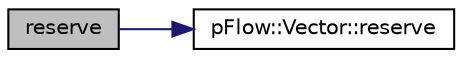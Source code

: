 digraph "reserve"
{
 // LATEX_PDF_SIZE
  edge [fontname="Helvetica",fontsize="10",labelfontname="Helvetica",labelfontsize="10"];
  node [fontname="Helvetica",fontsize="10",shape=record];
  rankdir="LR";
  Node1 [label="reserve",height=0.2,width=0.4,color="black", fillcolor="grey75", style="filled", fontcolor="black",tooltip="Reserve capacity for vector Preserve the content."];
  Node1 -> Node2 [color="midnightblue",fontsize="10",style="solid",fontname="Helvetica"];
  Node2 [label="pFlow::Vector::reserve",height=0.2,width=0.4,color="black", fillcolor="white", style="filled",URL="$classpFlow_1_1Vector.html#a172a7c88be982061ecefadd95725c1a1",tooltip="Reserve capacity for vector Preserve the content."];
}
